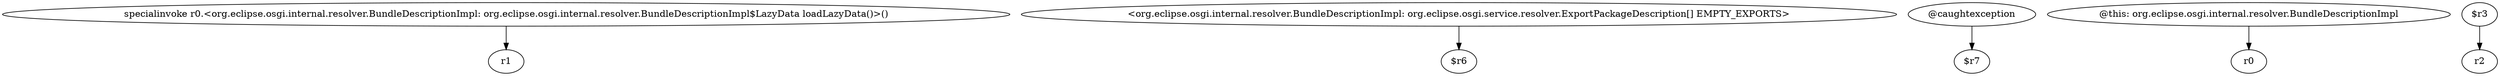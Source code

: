 digraph g {
0[label="specialinvoke r0.<org.eclipse.osgi.internal.resolver.BundleDescriptionImpl: org.eclipse.osgi.internal.resolver.BundleDescriptionImpl$LazyData loadLazyData()>()"]
1[label="r1"]
0->1[label=""]
2[label="<org.eclipse.osgi.internal.resolver.BundleDescriptionImpl: org.eclipse.osgi.service.resolver.ExportPackageDescription[] EMPTY_EXPORTS>"]
3[label="$r6"]
2->3[label=""]
4[label="@caughtexception"]
5[label="$r7"]
4->5[label=""]
6[label="@this: org.eclipse.osgi.internal.resolver.BundleDescriptionImpl"]
7[label="r0"]
6->7[label=""]
8[label="$r3"]
9[label="r2"]
8->9[label=""]
}